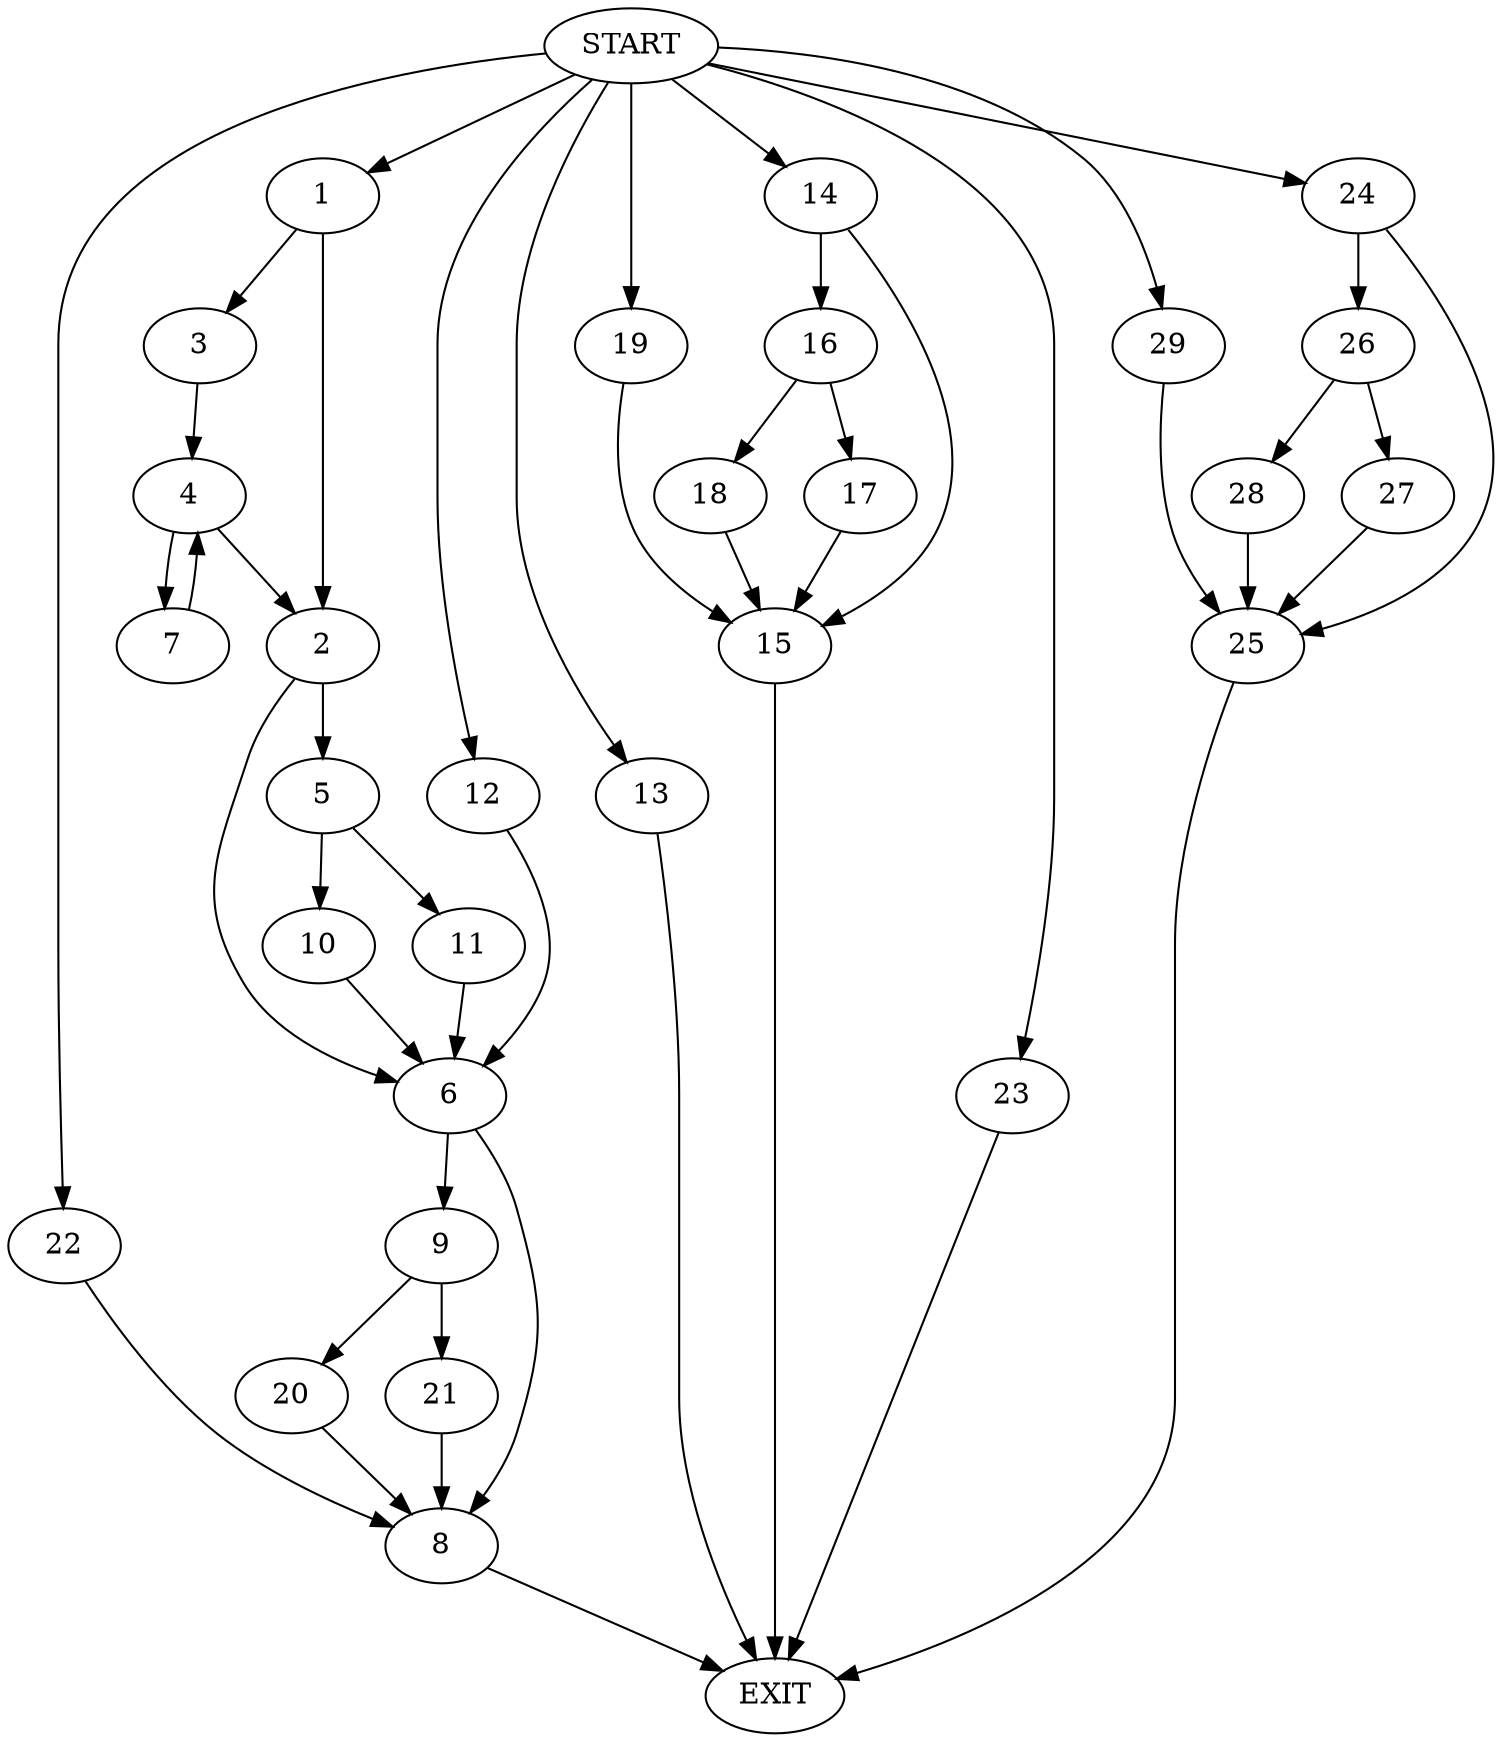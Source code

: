 digraph {
0 [label="START"]
30 [label="EXIT"]
0 -> 1
1 -> 2
1 -> 3
3 -> 4
2 -> 5
2 -> 6
4 -> 2
4 -> 7
7 -> 4
6 -> 8
6 -> 9
5 -> 10
5 -> 11
11 -> 6
10 -> 6
0 -> 12
12 -> 6
0 -> 13
13 -> 30
0 -> 14
14 -> 15
14 -> 16
16 -> 17
16 -> 18
15 -> 30
18 -> 15
17 -> 15
0 -> 19
19 -> 15
8 -> 30
9 -> 20
9 -> 21
20 -> 8
21 -> 8
0 -> 22
22 -> 8
0 -> 23
23 -> 30
0 -> 24
24 -> 25
24 -> 26
26 -> 27
26 -> 28
25 -> 30
27 -> 25
28 -> 25
0 -> 29
29 -> 25
}
